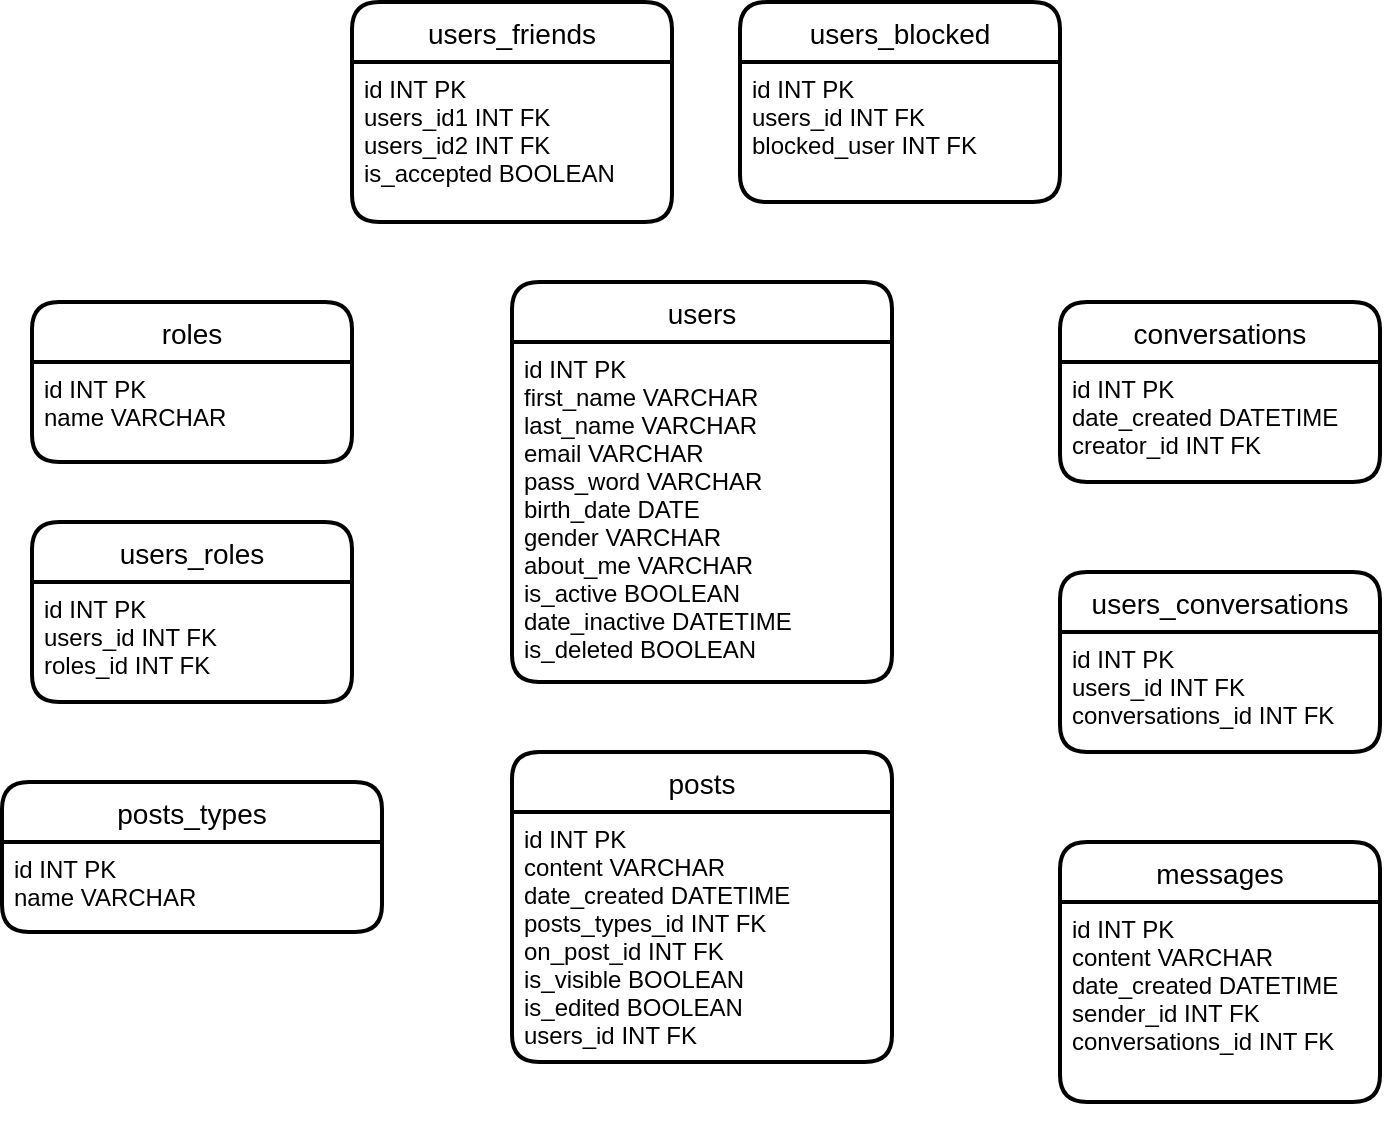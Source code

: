 <mxfile>
    <diagram id="P3E_55pYlSo_qYcGJgf6" name="Page-1">
        <mxGraphModel dx="548" dy="422" grid="1" gridSize="10" guides="1" tooltips="1" connect="1" arrows="1" fold="1" page="1" pageScale="1" pageWidth="827" pageHeight="1169" math="0" shadow="0">
            <root>
                <mxCell id="0"/>
                <mxCell id="1" parent="0"/>
                <mxCell id="2" value="roles" style="swimlane;childLayout=stackLayout;horizontal=1;startSize=30;horizontalStack=0;rounded=1;fontSize=14;fontStyle=0;strokeWidth=2;resizeParent=0;resizeLast=1;shadow=0;dashed=0;align=center;" vertex="1" parent="1">
                    <mxGeometry x="60" y="160" width="160" height="80" as="geometry"/>
                </mxCell>
                <mxCell id="3" value="id INT PK&#10;name VARCHAR" style="align=left;strokeColor=none;fillColor=none;spacingLeft=4;fontSize=12;verticalAlign=top;resizable=0;rotatable=0;part=1;" vertex="1" parent="2">
                    <mxGeometry y="30" width="160" height="50" as="geometry"/>
                </mxCell>
                <mxCell id="7" value="users_roles" style="swimlane;childLayout=stackLayout;horizontal=1;startSize=30;horizontalStack=0;rounded=1;fontSize=14;fontStyle=0;strokeWidth=2;resizeParent=0;resizeLast=1;shadow=0;dashed=0;align=center;" vertex="1" parent="1">
                    <mxGeometry x="60" y="270" width="160" height="90" as="geometry"/>
                </mxCell>
                <mxCell id="8" value="id INT PK&#10;users_id INT FK&#10;roles_id INT FK" style="align=left;strokeColor=none;fillColor=none;spacingLeft=4;fontSize=12;verticalAlign=top;resizable=0;rotatable=0;part=1;" vertex="1" parent="7">
                    <mxGeometry y="30" width="160" height="60" as="geometry"/>
                </mxCell>
                <mxCell id="10" value="users_friends" style="swimlane;childLayout=stackLayout;horizontal=1;startSize=30;horizontalStack=0;rounded=1;fontSize=14;fontStyle=0;strokeWidth=2;resizeParent=0;resizeLast=1;shadow=0;dashed=0;align=center;" vertex="1" parent="1">
                    <mxGeometry x="220" y="10" width="160" height="110" as="geometry"/>
                </mxCell>
                <mxCell id="12" style="edgeStyle=none;html=1;" edge="1" parent="10" source="11" target="10">
                    <mxGeometry relative="1" as="geometry"/>
                </mxCell>
                <mxCell id="11" value="id INT PK&#10;users_id1 INT FK&#10;users_id2 INT FK&#10;is_accepted BOOLEAN" style="align=left;strokeColor=none;fillColor=none;spacingLeft=4;fontSize=12;verticalAlign=top;resizable=0;rotatable=0;part=1;" vertex="1" parent="10">
                    <mxGeometry y="30" width="160" height="80" as="geometry"/>
                </mxCell>
                <mxCell id="13" value="users_blocked" style="swimlane;childLayout=stackLayout;horizontal=1;startSize=30;horizontalStack=0;rounded=1;fontSize=14;fontStyle=0;strokeWidth=2;resizeParent=0;resizeLast=1;shadow=0;dashed=0;align=center;" vertex="1" parent="1">
                    <mxGeometry x="414" y="10" width="160" height="100" as="geometry"/>
                </mxCell>
                <mxCell id="14" style="edgeStyle=none;html=1;" edge="1" parent="13" source="15" target="13">
                    <mxGeometry relative="1" as="geometry"/>
                </mxCell>
                <mxCell id="15" value="id INT PK&#10;users_id INT FK&#10;blocked_user INT FK" style="align=left;strokeColor=none;fillColor=none;spacingLeft=4;fontSize=12;verticalAlign=top;resizable=0;rotatable=0;part=1;" vertex="1" parent="13">
                    <mxGeometry y="30" width="160" height="70" as="geometry"/>
                </mxCell>
                <mxCell id="16" value="users" style="swimlane;childLayout=stackLayout;horizontal=1;startSize=30;horizontalStack=0;rounded=1;fontSize=14;fontStyle=0;strokeWidth=2;resizeParent=0;resizeLast=1;shadow=0;dashed=0;align=center;" vertex="1" parent="1">
                    <mxGeometry x="300" y="150" width="190" height="200" as="geometry"/>
                </mxCell>
                <mxCell id="17" style="edgeStyle=none;html=1;" edge="1" parent="16" source="18" target="16">
                    <mxGeometry relative="1" as="geometry"/>
                </mxCell>
                <mxCell id="18" value="id INT PK&#10;first_name VARCHAR&#10;last_name VARCHAR&#10;email VARCHAR&#10;pass_word VARCHAR&#10;birth_date DATE&#10;gender VARCHAR&#10;about_me VARCHAR&#10;is_active BOOLEAN&#10;date_inactive DATETIME&#10;is_deleted BOOLEAN" style="align=left;strokeColor=none;fillColor=none;spacingLeft=4;fontSize=12;verticalAlign=top;resizable=0;rotatable=0;part=1;" vertex="1" parent="16">
                    <mxGeometry y="30" width="190" height="170" as="geometry"/>
                </mxCell>
                <mxCell id="25" value="posts" style="swimlane;childLayout=stackLayout;horizontal=1;startSize=30;horizontalStack=0;rounded=1;fontSize=14;fontStyle=0;strokeWidth=2;resizeParent=0;resizeLast=1;shadow=0;dashed=0;align=center;" vertex="1" parent="1">
                    <mxGeometry x="300" y="385" width="190" height="155" as="geometry"/>
                </mxCell>
                <mxCell id="26" style="edgeStyle=none;html=1;" edge="1" parent="25" source="27" target="25">
                    <mxGeometry relative="1" as="geometry"/>
                </mxCell>
                <mxCell id="27" value="id INT PK&#10;content VARCHAR&#10;date_created DATETIME&#10;posts_types_id INT FK&#10;on_post_id INT FK&#10;is_visible BOOLEAN&#10;is_edited BOOLEAN&#10;users_id INT FK" style="align=left;strokeColor=none;fillColor=none;spacingLeft=4;fontSize=12;verticalAlign=top;resizable=0;rotatable=0;part=1;" vertex="1" parent="25">
                    <mxGeometry y="30" width="190" height="125" as="geometry"/>
                </mxCell>
                <mxCell id="28" value="posts_types" style="swimlane;childLayout=stackLayout;horizontal=1;startSize=30;horizontalStack=0;rounded=1;fontSize=14;fontStyle=0;strokeWidth=2;resizeParent=0;resizeLast=1;shadow=0;dashed=0;align=center;" vertex="1" parent="1">
                    <mxGeometry x="45" y="400" width="190" height="75" as="geometry"/>
                </mxCell>
                <mxCell id="29" style="edgeStyle=none;html=1;" edge="1" parent="28" source="30" target="28">
                    <mxGeometry relative="1" as="geometry"/>
                </mxCell>
                <mxCell id="30" value="id INT PK&#10;name VARCHAR " style="align=left;strokeColor=none;fillColor=none;spacingLeft=4;fontSize=12;verticalAlign=top;resizable=0;rotatable=0;part=1;" vertex="1" parent="28">
                    <mxGeometry y="30" width="190" height="45" as="geometry"/>
                </mxCell>
                <mxCell id="34" value="conversations" style="swimlane;childLayout=stackLayout;horizontal=1;startSize=30;horizontalStack=0;rounded=1;fontSize=14;fontStyle=0;strokeWidth=2;resizeParent=0;resizeLast=1;shadow=0;dashed=0;align=center;" vertex="1" parent="1">
                    <mxGeometry x="574" y="160" width="160" height="90" as="geometry"/>
                </mxCell>
                <mxCell id="35" style="edgeStyle=none;html=1;" edge="1" parent="34" source="36" target="34">
                    <mxGeometry relative="1" as="geometry"/>
                </mxCell>
                <mxCell id="36" value="id INT PK&#10;date_created DATETIME&#10;creator_id INT FK" style="align=left;strokeColor=none;fillColor=none;spacingLeft=4;fontSize=12;verticalAlign=top;resizable=0;rotatable=0;part=1;" vertex="1" parent="34">
                    <mxGeometry y="30" width="160" height="60" as="geometry"/>
                </mxCell>
                <mxCell id="37" value="users_conversations" style="swimlane;childLayout=stackLayout;horizontal=1;startSize=30;horizontalStack=0;rounded=1;fontSize=14;fontStyle=0;strokeWidth=2;resizeParent=0;resizeLast=1;shadow=0;dashed=0;align=center;" vertex="1" parent="1">
                    <mxGeometry x="574" y="295" width="160" height="90" as="geometry"/>
                </mxCell>
                <mxCell id="38" style="edgeStyle=none;html=1;" edge="1" parent="37" source="39" target="37">
                    <mxGeometry relative="1" as="geometry"/>
                </mxCell>
                <mxCell id="39" value="id INT PK&#10;users_id INT FK&#10;conversations_id INT FK" style="align=left;strokeColor=none;fillColor=none;spacingLeft=4;fontSize=12;verticalAlign=top;resizable=0;rotatable=0;part=1;" vertex="1" parent="37">
                    <mxGeometry y="30" width="160" height="60" as="geometry"/>
                </mxCell>
                <mxCell id="40" value="messages" style="swimlane;childLayout=stackLayout;horizontal=1;startSize=30;horizontalStack=0;rounded=1;fontSize=14;fontStyle=0;strokeWidth=2;resizeParent=0;resizeLast=1;shadow=0;dashed=0;align=center;" vertex="1" parent="1">
                    <mxGeometry x="574" y="430" width="160" height="130" as="geometry"/>
                </mxCell>
                <mxCell id="41" style="edgeStyle=none;html=1;" edge="1" parent="40" source="42" target="40">
                    <mxGeometry relative="1" as="geometry"/>
                </mxCell>
                <mxCell id="42" value="id INT PK&#10;content VARCHAR&#10;date_created DATETIME&#10;sender_id INT FK&#10;conversations_id INT FK" style="align=left;strokeColor=none;fillColor=none;spacingLeft=4;fontSize=12;verticalAlign=top;resizable=0;rotatable=0;part=1;" vertex="1" parent="40">
                    <mxGeometry y="30" width="160" height="100" as="geometry"/>
                </mxCell>
            </root>
        </mxGraphModel>
    </diagram>
</mxfile>